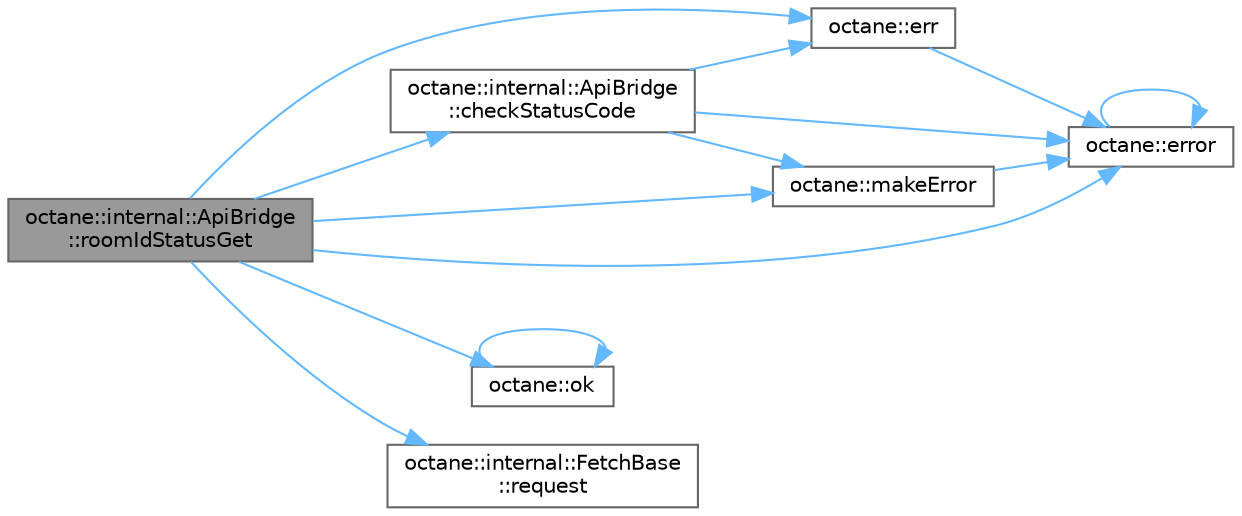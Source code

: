 digraph "octane::internal::ApiBridge::roomIdStatusGet"
{
 // LATEX_PDF_SIZE
  bgcolor="transparent";
  edge [fontname=Helvetica,fontsize=10,labelfontname=Helvetica,labelfontsize=10];
  node [fontname=Helvetica,fontsize=10,shape=box,height=0.2,width=0.4];
  rankdir="LR";
  Node1 [label="octane::internal::ApiBridge\l::roomIdStatusGet",height=0.2,width=0.4,color="gray40", fillcolor="grey60", style="filled", fontcolor="black",tooltip="use get method for /room/{id}/status"];
  Node1 -> Node2 [color="steelblue1",style="solid"];
  Node2 [label="octane::internal::ApiBridge\l::checkStatusCode",height=0.2,width=0.4,color="grey40", fillcolor="white", style="filled",URL="$classoctane_1_1internal_1_1_api_bridge.html#aaa70b8ad65c7537a11df3982d342b61f",tooltip="check if the given status code is 2xx"];
  Node2 -> Node3 [color="steelblue1",style="solid"];
  Node3 [label="octane::err",height=0.2,width=0.4,color="grey40", fillcolor="white", style="filled",URL="$namespaceoctane.html#a11bf84eb93d9625bf17de018e4491327",tooltip="Utility function to construct quasi-normal state values."];
  Node3 -> Node4 [color="steelblue1",style="solid"];
  Node4 [label="octane::error",height=0.2,width=0.4,color="grey40", fillcolor="white", style="filled",URL="$namespaceoctane.html#a11a1130b89597aa8ff1d5d8ca69d74ed",tooltip="Utility function used to construct quasi-normal state values."];
  Node4 -> Node4 [color="steelblue1",style="solid"];
  Node2 -> Node4 [color="steelblue1",style="solid"];
  Node2 -> Node5 [color="steelblue1",style="solid"];
  Node5 [label="octane::makeError",height=0.2,width=0.4,color="grey40", fillcolor="white", style="filled",URL="$namespaceoctane.html#a508d9040da1bea287606313174f69cbc",tooltip="Utility function to create error response."];
  Node5 -> Node4 [color="steelblue1",style="solid"];
  Node1 -> Node3 [color="steelblue1",style="solid"];
  Node1 -> Node4 [color="steelblue1",style="solid"];
  Node1 -> Node5 [color="steelblue1",style="solid"];
  Node1 -> Node6 [color="steelblue1",style="solid"];
  Node6 [label="octane::ok",height=0.2,width=0.4,color="grey40", fillcolor="white", style="filled",URL="$namespaceoctane.html#a4278ebdd8868424048d63d57af2bc835",tooltip="Utitlity function used when the normal state type is _."];
  Node6 -> Node6 [color="steelblue1",style="solid"];
  Node1 -> Node7 [color="steelblue1",style="solid"];
  Node7 [label="octane::internal::FetchBase\l::request",height=0.2,width=0.4,color="grey40", fillcolor="white", style="filled",URL="$classoctane_1_1internal_1_1_fetch_base.html#a204cf835d57c87d11c39f35b1f757555",tooltip="APIへのボディ部を持たないリクエストを発行する。"];
}
